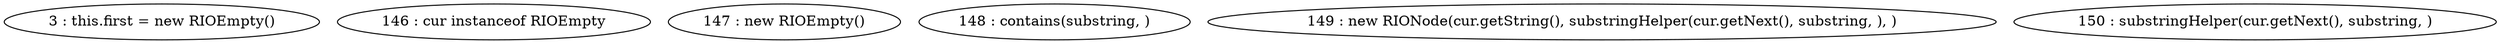 digraph G {
"3 : this.first = new RIOEmpty()"
"146 : cur instanceof RIOEmpty"
"147 : new RIOEmpty()"
"148 : contains(substring, )"
"149 : new RIONode(cur.getString(), substringHelper(cur.getNext(), substring, ), )"
"150 : substringHelper(cur.getNext(), substring, )"
}
